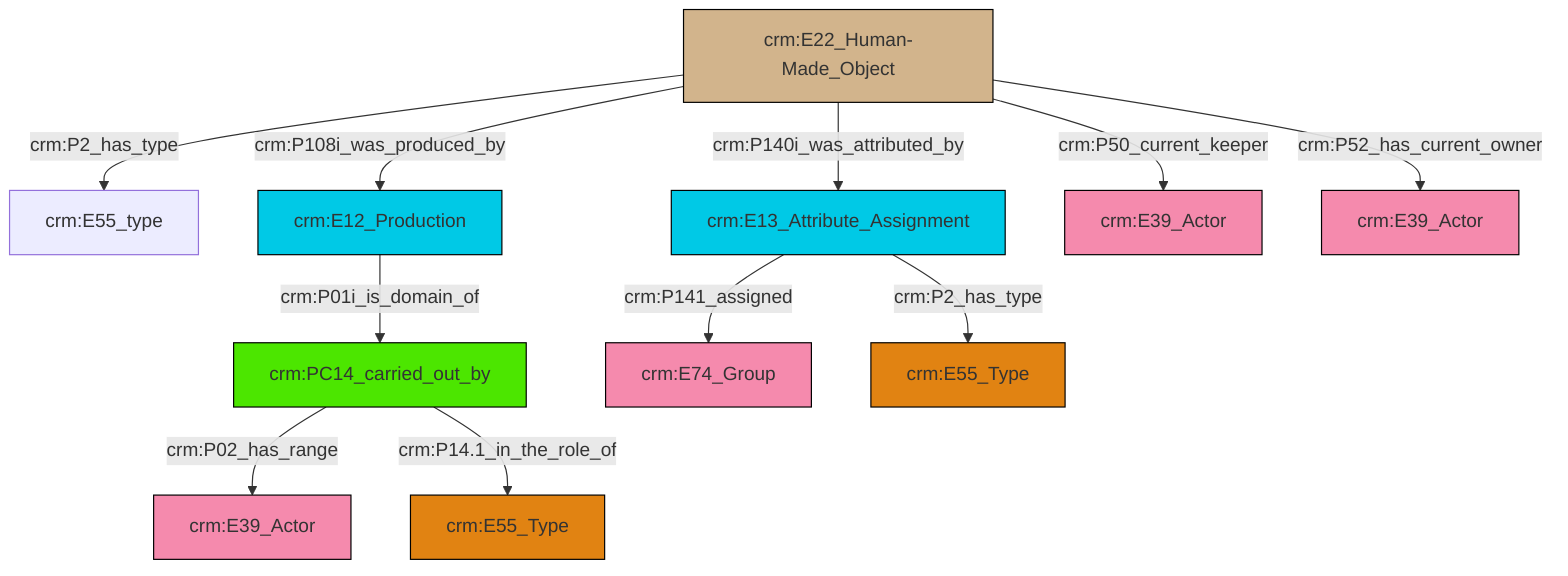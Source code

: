 graph TD
classDef Literal fill:#f2f2f2,stroke:#000000;
classDef CRM_Entity fill:#FFFFFF,stroke:#000000;
classDef Temporal_Entity fill:#00C9E6, stroke:#000000;
classDef Type fill:#E18312, stroke:#000000;
classDef Time-Span fill:#2C9C91, stroke:#000000;
classDef Appellation fill:#FFEB7F, stroke:#000000;
classDef Place fill:#008836, stroke:#000000;
classDef Persistent_Item fill:#B266B2, stroke:#000000;
classDef Conceptual_Object fill:#FFD700, stroke:#000000;
classDef Physical_Thing fill:#D2B48C, stroke:#000000;
classDef Actor fill:#f58aad, stroke:#000000;
classDef PC_Classes fill:#4ce600, stroke:#000000;
classDef Multi fill:#cccccc,stroke:#000000;

2["crm:E22_Human-Made_Object"]:::Physical_Thing -->|crm:P2_has_type| 8["crm:E55_type"]:::Default
2["crm:E22_Human-Made_Object"]:::Physical_Thing -->|crm:P108i_was_produced_by| 9["crm:E12_Production"]:::Temporal_Entity
2["crm:E22_Human-Made_Object"]:::Physical_Thing -->|crm:P140i_was_attributed_by| 10["crm:E13_Attribute_Assignment"]:::Temporal_Entity
13["crm:PC14_carried_out_by"]:::PC_Classes -->|crm:P02_has_range| 11["crm:E39_Actor"]:::Actor
10["crm:E13_Attribute_Assignment"]:::Temporal_Entity -->|crm:P141_assigned| 6["crm:E74_Group"]:::Actor
2["crm:E22_Human-Made_Object"]:::Physical_Thing -->|crm:P50_current_keeper| 17["crm:E39_Actor"]:::Actor
2["crm:E22_Human-Made_Object"]:::Physical_Thing -->|crm:P52_has_current_owner| 4["crm:E39_Actor"]:::Actor
13["crm:PC14_carried_out_by"]:::PC_Classes -->|crm:P14.1_in_the_role_of| 0["crm:E55_Type"]:::Type
9["crm:E12_Production"]:::Temporal_Entity -->|crm:P01i_is_domain_of| 13["crm:PC14_carried_out_by"]:::PC_Classes
10["crm:E13_Attribute_Assignment"]:::Temporal_Entity -->|crm:P2_has_type| 15["crm:E55_Type"]:::Type